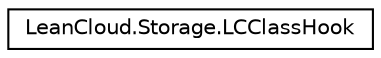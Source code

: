 digraph "Graphical Class Hierarchy"
{
  edge [fontname="Helvetica",fontsize="10",labelfontname="Helvetica",labelfontsize="10"];
  node [fontname="Helvetica",fontsize="10",shape=record];
  rankdir="LR";
  Node1 [label="LeanCloud.Storage.LCClassHook",height=0.2,width=0.4,color="black", fillcolor="white", style="filled",URL="$classLeanCloud_1_1Storage_1_1LCClassHook.html",tooltip="LCClassHook represents the hooks for saving / updating / deleting LCObject. "];
}
